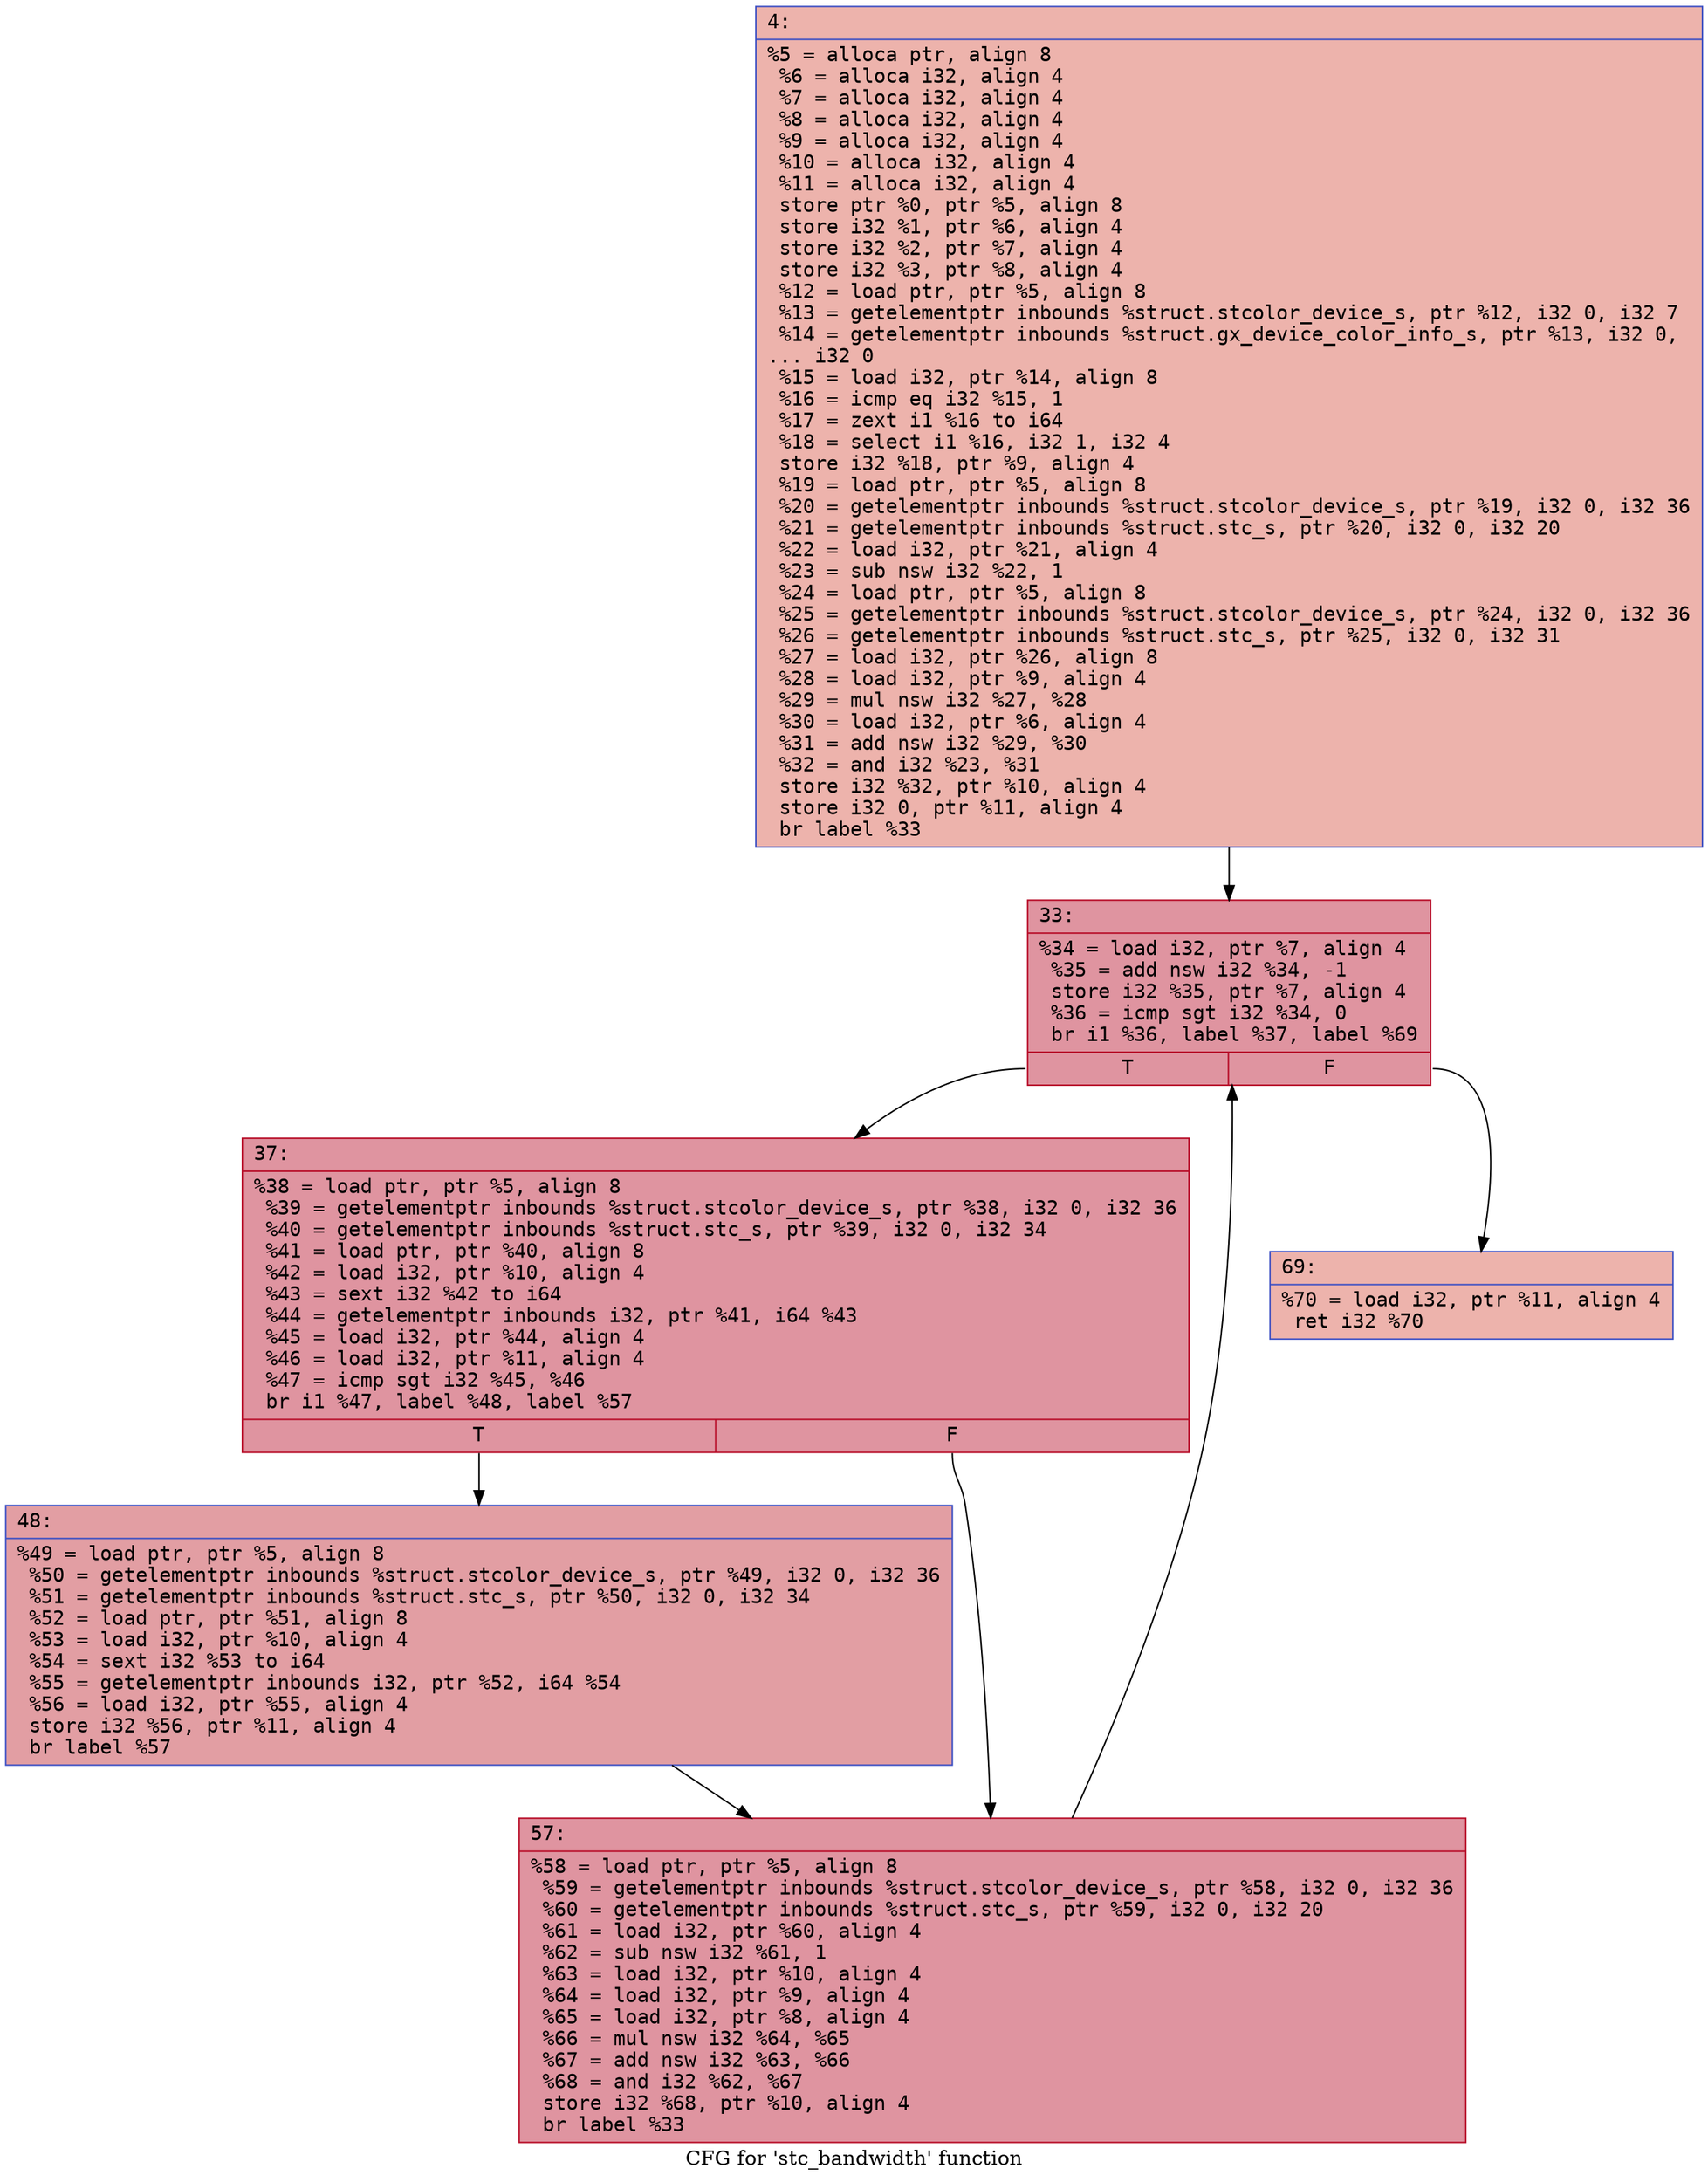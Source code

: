 digraph "CFG for 'stc_bandwidth' function" {
	label="CFG for 'stc_bandwidth' function";

	Node0x6000016a6670 [shape=record,color="#3d50c3ff", style=filled, fillcolor="#d6524470" fontname="Courier",label="{4:\l|  %5 = alloca ptr, align 8\l  %6 = alloca i32, align 4\l  %7 = alloca i32, align 4\l  %8 = alloca i32, align 4\l  %9 = alloca i32, align 4\l  %10 = alloca i32, align 4\l  %11 = alloca i32, align 4\l  store ptr %0, ptr %5, align 8\l  store i32 %1, ptr %6, align 4\l  store i32 %2, ptr %7, align 4\l  store i32 %3, ptr %8, align 4\l  %12 = load ptr, ptr %5, align 8\l  %13 = getelementptr inbounds %struct.stcolor_device_s, ptr %12, i32 0, i32 7\l  %14 = getelementptr inbounds %struct.gx_device_color_info_s, ptr %13, i32 0,\l... i32 0\l  %15 = load i32, ptr %14, align 8\l  %16 = icmp eq i32 %15, 1\l  %17 = zext i1 %16 to i64\l  %18 = select i1 %16, i32 1, i32 4\l  store i32 %18, ptr %9, align 4\l  %19 = load ptr, ptr %5, align 8\l  %20 = getelementptr inbounds %struct.stcolor_device_s, ptr %19, i32 0, i32 36\l  %21 = getelementptr inbounds %struct.stc_s, ptr %20, i32 0, i32 20\l  %22 = load i32, ptr %21, align 4\l  %23 = sub nsw i32 %22, 1\l  %24 = load ptr, ptr %5, align 8\l  %25 = getelementptr inbounds %struct.stcolor_device_s, ptr %24, i32 0, i32 36\l  %26 = getelementptr inbounds %struct.stc_s, ptr %25, i32 0, i32 31\l  %27 = load i32, ptr %26, align 8\l  %28 = load i32, ptr %9, align 4\l  %29 = mul nsw i32 %27, %28\l  %30 = load i32, ptr %6, align 4\l  %31 = add nsw i32 %29, %30\l  %32 = and i32 %23, %31\l  store i32 %32, ptr %10, align 4\l  store i32 0, ptr %11, align 4\l  br label %33\l}"];
	Node0x6000016a6670 -> Node0x6000016a6760[tooltip="4 -> 33\nProbability 100.00%" ];
	Node0x6000016a6760 [shape=record,color="#b70d28ff", style=filled, fillcolor="#b70d2870" fontname="Courier",label="{33:\l|  %34 = load i32, ptr %7, align 4\l  %35 = add nsw i32 %34, -1\l  store i32 %35, ptr %7, align 4\l  %36 = icmp sgt i32 %34, 0\l  br i1 %36, label %37, label %69\l|{<s0>T|<s1>F}}"];
	Node0x6000016a6760:s0 -> Node0x6000016a67b0[tooltip="33 -> 37\nProbability 96.88%" ];
	Node0x6000016a6760:s1 -> Node0x6000016a68a0[tooltip="33 -> 69\nProbability 3.12%" ];
	Node0x6000016a67b0 [shape=record,color="#b70d28ff", style=filled, fillcolor="#b70d2870" fontname="Courier",label="{37:\l|  %38 = load ptr, ptr %5, align 8\l  %39 = getelementptr inbounds %struct.stcolor_device_s, ptr %38, i32 0, i32 36\l  %40 = getelementptr inbounds %struct.stc_s, ptr %39, i32 0, i32 34\l  %41 = load ptr, ptr %40, align 8\l  %42 = load i32, ptr %10, align 4\l  %43 = sext i32 %42 to i64\l  %44 = getelementptr inbounds i32, ptr %41, i64 %43\l  %45 = load i32, ptr %44, align 4\l  %46 = load i32, ptr %11, align 4\l  %47 = icmp sgt i32 %45, %46\l  br i1 %47, label %48, label %57\l|{<s0>T|<s1>F}}"];
	Node0x6000016a67b0:s0 -> Node0x6000016a6800[tooltip="37 -> 48\nProbability 50.00%" ];
	Node0x6000016a67b0:s1 -> Node0x6000016a6850[tooltip="37 -> 57\nProbability 50.00%" ];
	Node0x6000016a6800 [shape=record,color="#3d50c3ff", style=filled, fillcolor="#be242e70" fontname="Courier",label="{48:\l|  %49 = load ptr, ptr %5, align 8\l  %50 = getelementptr inbounds %struct.stcolor_device_s, ptr %49, i32 0, i32 36\l  %51 = getelementptr inbounds %struct.stc_s, ptr %50, i32 0, i32 34\l  %52 = load ptr, ptr %51, align 8\l  %53 = load i32, ptr %10, align 4\l  %54 = sext i32 %53 to i64\l  %55 = getelementptr inbounds i32, ptr %52, i64 %54\l  %56 = load i32, ptr %55, align 4\l  store i32 %56, ptr %11, align 4\l  br label %57\l}"];
	Node0x6000016a6800 -> Node0x6000016a6850[tooltip="48 -> 57\nProbability 100.00%" ];
	Node0x6000016a6850 [shape=record,color="#b70d28ff", style=filled, fillcolor="#b70d2870" fontname="Courier",label="{57:\l|  %58 = load ptr, ptr %5, align 8\l  %59 = getelementptr inbounds %struct.stcolor_device_s, ptr %58, i32 0, i32 36\l  %60 = getelementptr inbounds %struct.stc_s, ptr %59, i32 0, i32 20\l  %61 = load i32, ptr %60, align 4\l  %62 = sub nsw i32 %61, 1\l  %63 = load i32, ptr %10, align 4\l  %64 = load i32, ptr %9, align 4\l  %65 = load i32, ptr %8, align 4\l  %66 = mul nsw i32 %64, %65\l  %67 = add nsw i32 %63, %66\l  %68 = and i32 %62, %67\l  store i32 %68, ptr %10, align 4\l  br label %33\l}"];
	Node0x6000016a6850 -> Node0x6000016a6760[tooltip="57 -> 33\nProbability 100.00%" ];
	Node0x6000016a68a0 [shape=record,color="#3d50c3ff", style=filled, fillcolor="#d6524470" fontname="Courier",label="{69:\l|  %70 = load i32, ptr %11, align 4\l  ret i32 %70\l}"];
}
